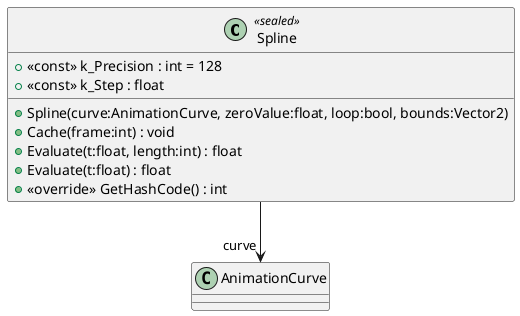 @startuml
class Spline <<sealed>> {
    + <<const>> k_Precision : int = 128
    + <<const>> k_Step : float
    + Spline(curve:AnimationCurve, zeroValue:float, loop:bool, bounds:Vector2)
    + Cache(frame:int) : void
    + Evaluate(t:float, length:int) : float
    + Evaluate(t:float) : float
    + <<override>> GetHashCode() : int
}
Spline --> "curve" AnimationCurve
@enduml
